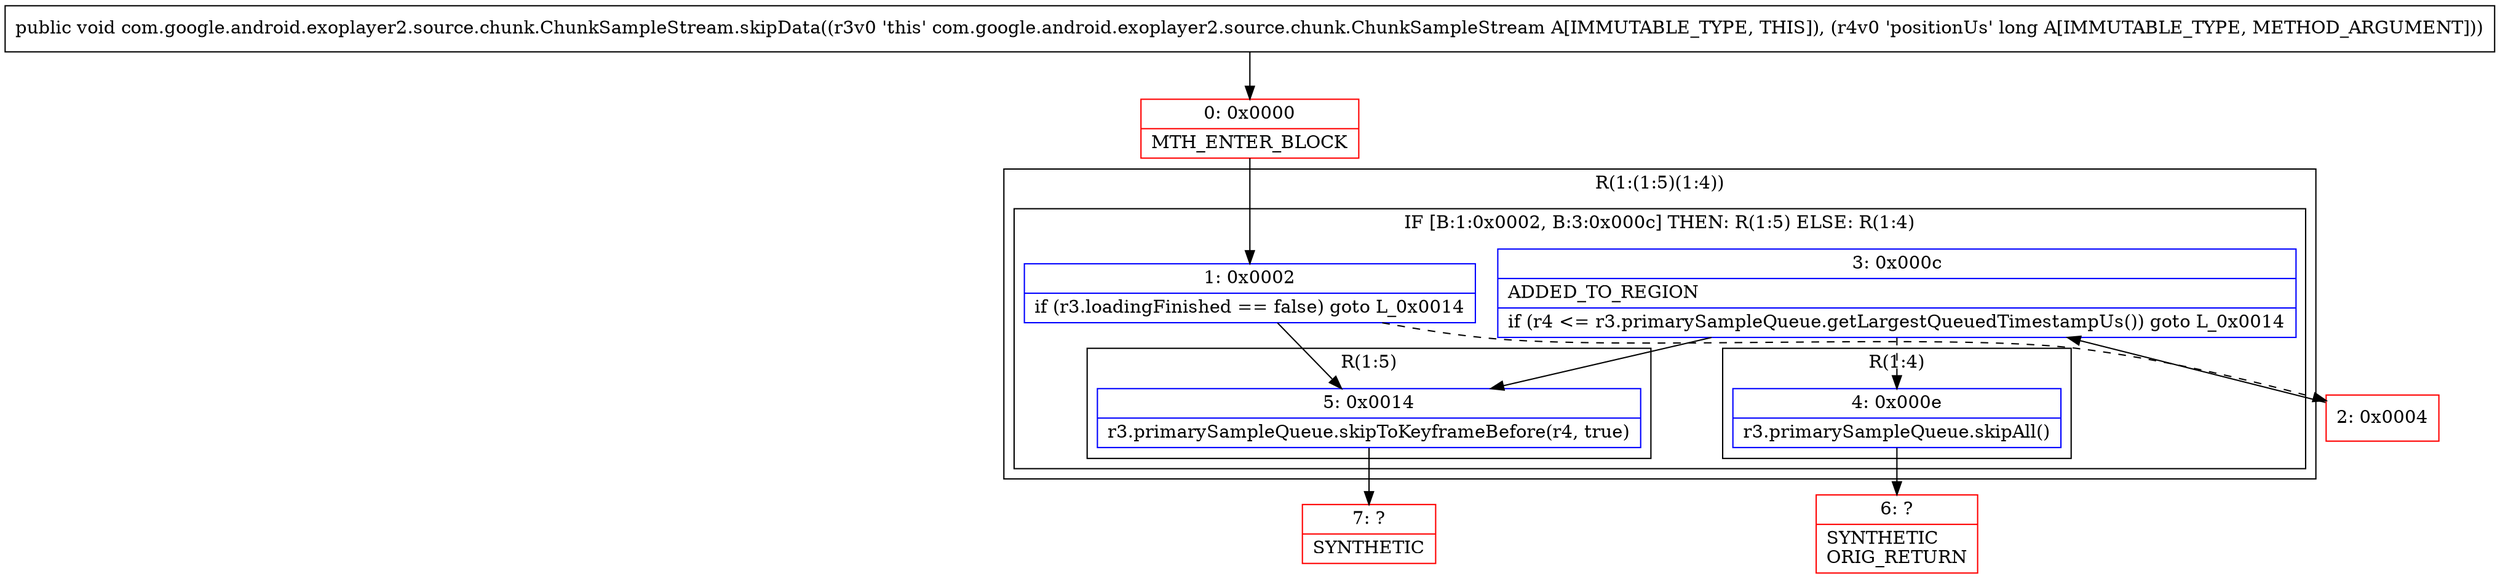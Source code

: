 digraph "CFG forcom.google.android.exoplayer2.source.chunk.ChunkSampleStream.skipData(J)V" {
subgraph cluster_Region_1569461488 {
label = "R(1:(1:5)(1:4))";
node [shape=record,color=blue];
subgraph cluster_IfRegion_108435887 {
label = "IF [B:1:0x0002, B:3:0x000c] THEN: R(1:5) ELSE: R(1:4)";
node [shape=record,color=blue];
Node_1 [shape=record,label="{1\:\ 0x0002|if (r3.loadingFinished == false) goto L_0x0014\l}"];
Node_3 [shape=record,label="{3\:\ 0x000c|ADDED_TO_REGION\l|if (r4 \<= r3.primarySampleQueue.getLargestQueuedTimestampUs()) goto L_0x0014\l}"];
subgraph cluster_Region_1877978432 {
label = "R(1:5)";
node [shape=record,color=blue];
Node_5 [shape=record,label="{5\:\ 0x0014|r3.primarySampleQueue.skipToKeyframeBefore(r4, true)\l}"];
}
subgraph cluster_Region_1380310873 {
label = "R(1:4)";
node [shape=record,color=blue];
Node_4 [shape=record,label="{4\:\ 0x000e|r3.primarySampleQueue.skipAll()\l}"];
}
}
}
Node_0 [shape=record,color=red,label="{0\:\ 0x0000|MTH_ENTER_BLOCK\l}"];
Node_2 [shape=record,color=red,label="{2\:\ 0x0004}"];
Node_6 [shape=record,color=red,label="{6\:\ ?|SYNTHETIC\lORIG_RETURN\l}"];
Node_7 [shape=record,color=red,label="{7\:\ ?|SYNTHETIC\l}"];
MethodNode[shape=record,label="{public void com.google.android.exoplayer2.source.chunk.ChunkSampleStream.skipData((r3v0 'this' com.google.android.exoplayer2.source.chunk.ChunkSampleStream A[IMMUTABLE_TYPE, THIS]), (r4v0 'positionUs' long A[IMMUTABLE_TYPE, METHOD_ARGUMENT])) }"];
MethodNode -> Node_0;
Node_1 -> Node_2[style=dashed];
Node_1 -> Node_5;
Node_3 -> Node_4[style=dashed];
Node_3 -> Node_5;
Node_5 -> Node_7;
Node_4 -> Node_6;
Node_0 -> Node_1;
Node_2 -> Node_3;
}

